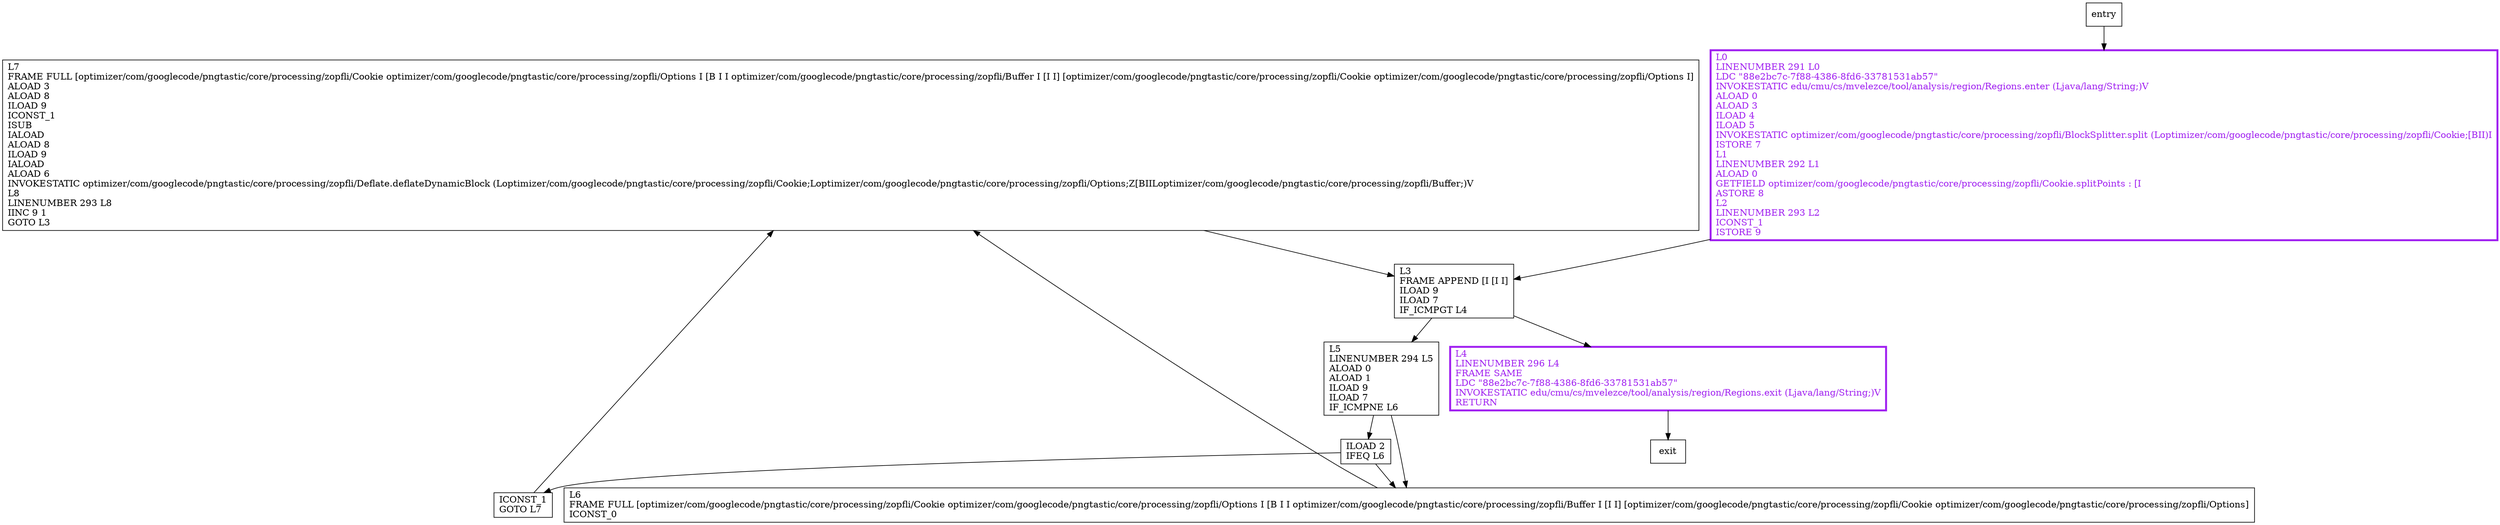 digraph deflateSplittingFirst {
node [shape=record];
283479465 [label="L7\lFRAME FULL [optimizer/com/googlecode/pngtastic/core/processing/zopfli/Cookie optimizer/com/googlecode/pngtastic/core/processing/zopfli/Options I [B I I optimizer/com/googlecode/pngtastic/core/processing/zopfli/Buffer I [I I] [optimizer/com/googlecode/pngtastic/core/processing/zopfli/Cookie optimizer/com/googlecode/pngtastic/core/processing/zopfli/Options I]\lALOAD 3\lALOAD 8\lILOAD 9\lICONST_1\lISUB\lIALOAD\lALOAD 8\lILOAD 9\lIALOAD\lALOAD 6\lINVOKESTATIC optimizer/com/googlecode/pngtastic/core/processing/zopfli/Deflate.deflateDynamicBlock (Loptimizer/com/googlecode/pngtastic/core/processing/zopfli/Cookie;Loptimizer/com/googlecode/pngtastic/core/processing/zopfli/Options;Z[BIILoptimizer/com/googlecode/pngtastic/core/processing/zopfli/Buffer;)V\lL8\lLINENUMBER 293 L8\lIINC 9 1\lGOTO L3\l"];
1134258808 [label="L5\lLINENUMBER 294 L5\lALOAD 0\lALOAD 1\lILOAD 9\lILOAD 7\lIF_ICMPNE L6\l"];
146144877 [label="ICONST_1\lGOTO L7\l"];
1121384286 [label="L0\lLINENUMBER 291 L0\lLDC \"88e2bc7c-7f88-4386-8fd6-33781531ab57\"\lINVOKESTATIC edu/cmu/cs/mvelezce/tool/analysis/region/Regions.enter (Ljava/lang/String;)V\lALOAD 0\lALOAD 3\lILOAD 4\lILOAD 5\lINVOKESTATIC optimizer/com/googlecode/pngtastic/core/processing/zopfli/BlockSplitter.split (Loptimizer/com/googlecode/pngtastic/core/processing/zopfli/Cookie;[BII)I\lISTORE 7\lL1\lLINENUMBER 292 L1\lALOAD 0\lGETFIELD optimizer/com/googlecode/pngtastic/core/processing/zopfli/Cookie.splitPoints : [I\lASTORE 8\lL2\lLINENUMBER 293 L2\lICONST_1\lISTORE 9\l"];
1257500446 [label="ILOAD 2\lIFEQ L6\l"];
1063945130 [label="L6\lFRAME FULL [optimizer/com/googlecode/pngtastic/core/processing/zopfli/Cookie optimizer/com/googlecode/pngtastic/core/processing/zopfli/Options I [B I I optimizer/com/googlecode/pngtastic/core/processing/zopfli/Buffer I [I I] [optimizer/com/googlecode/pngtastic/core/processing/zopfli/Cookie optimizer/com/googlecode/pngtastic/core/processing/zopfli/Options]\lICONST_0\l"];
2079927244 [label="L3\lFRAME APPEND [I [I I]\lILOAD 9\lILOAD 7\lIF_ICMPGT L4\l"];
1780810785 [label="L4\lLINENUMBER 296 L4\lFRAME SAME\lLDC \"88e2bc7c-7f88-4386-8fd6-33781531ab57\"\lINVOKESTATIC edu/cmu/cs/mvelezce/tool/analysis/region/Regions.exit (Ljava/lang/String;)V\lRETURN\l"];
entry;
exit;
entry -> 1121384286;
283479465 -> 2079927244;
1134258808 -> 1257500446;
1134258808 -> 1063945130;
146144877 -> 283479465;
1121384286 -> 2079927244;
1257500446 -> 146144877;
1257500446 -> 1063945130;
1063945130 -> 283479465;
2079927244 -> 1134258808;
2079927244 -> 1780810785;
1780810785 -> exit;
1121384286[fontcolor="purple", penwidth=3, color="purple"];
1780810785[fontcolor="purple", penwidth=3, color="purple"];
}
